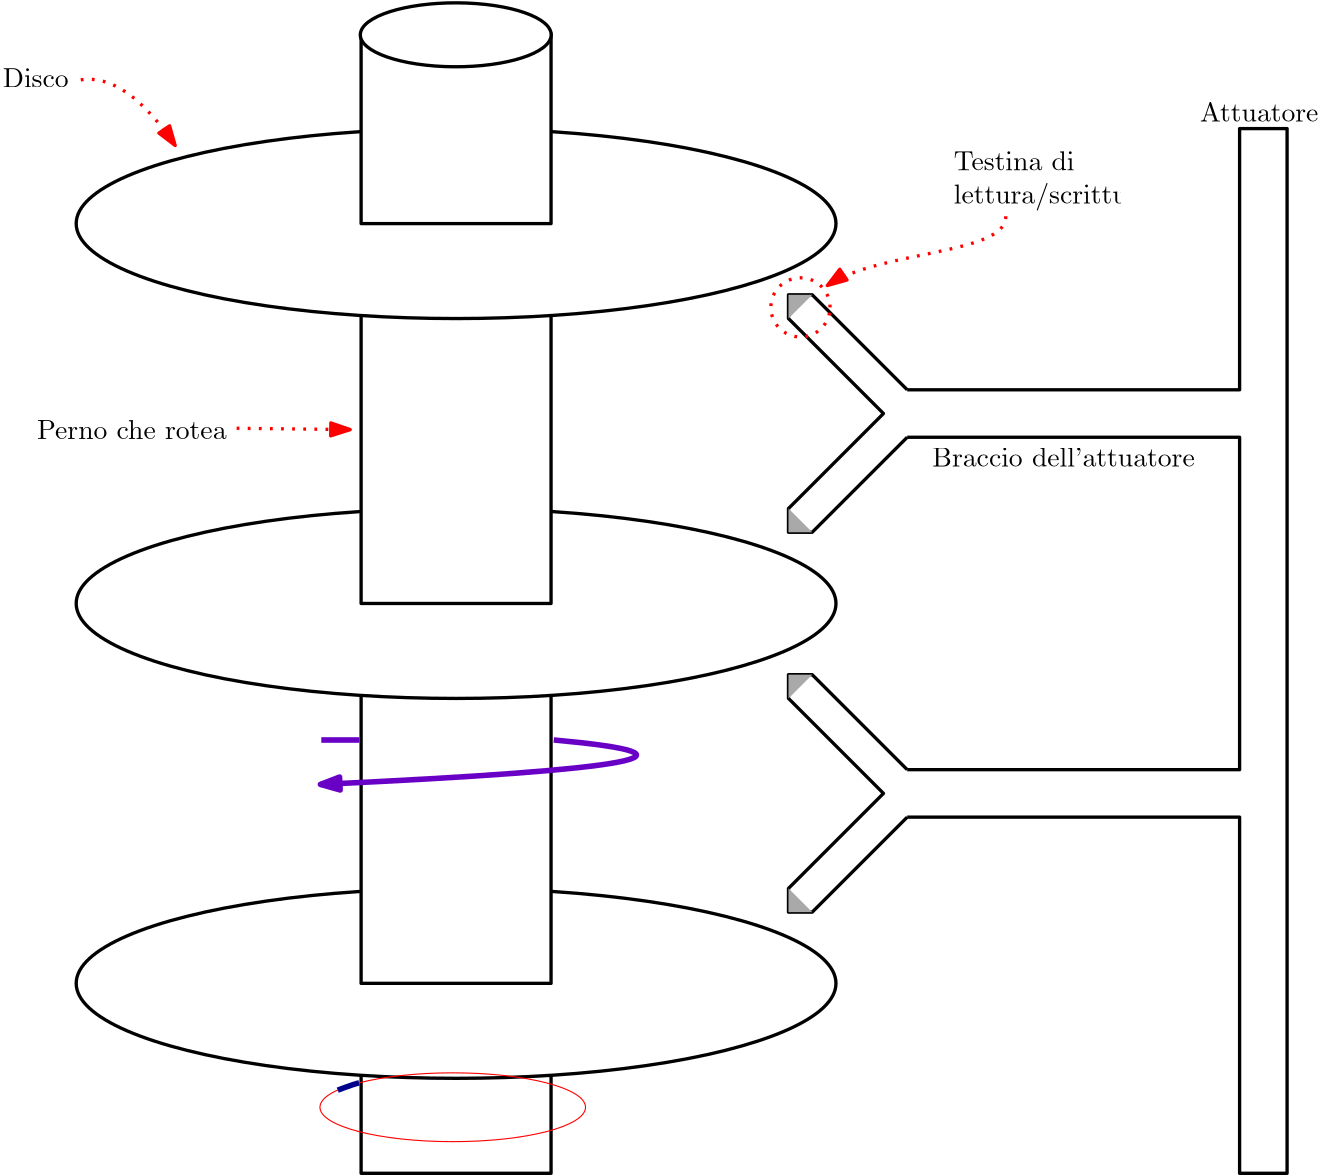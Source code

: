 <?xml version="1.0"?>
<!DOCTYPE ipe SYSTEM "ipe.dtd">
<ipe version="70218" creator="Ipe 7.2.28">
<info created="D:20231202114304" modified="D:20231202114859"/>
<ipestyle name="basic">
<symbol name="arrow/arc(spx)">
<path stroke="sym-stroke" fill="sym-stroke" pen="sym-pen">
0 0 m
-1 0.333 l
-1 -0.333 l
h
</path>
</symbol>
<symbol name="arrow/farc(spx)">
<path stroke="sym-stroke" fill="white" pen="sym-pen">
0 0 m
-1 0.333 l
-1 -0.333 l
h
</path>
</symbol>
<symbol name="arrow/ptarc(spx)">
<path stroke="sym-stroke" fill="sym-stroke" pen="sym-pen">
0 0 m
-1 0.333 l
-0.8 0 l
-1 -0.333 l
h
</path>
</symbol>
<symbol name="arrow/fptarc(spx)">
<path stroke="sym-stroke" fill="white" pen="sym-pen">
0 0 m
-1 0.333 l
-0.8 0 l
-1 -0.333 l
h
</path>
</symbol>
<symbol name="mark/circle(sx)" transformations="translations">
<path fill="sym-stroke">
0.6 0 0 0.6 0 0 e
0.4 0 0 0.4 0 0 e
</path>
</symbol>
<symbol name="mark/disk(sx)" transformations="translations">
<path fill="sym-stroke">
0.6 0 0 0.6 0 0 e
</path>
</symbol>
<symbol name="mark/fdisk(sfx)" transformations="translations">
<group>
<path fill="sym-fill">
0.5 0 0 0.5 0 0 e
</path>
<path fill="sym-stroke" fillrule="eofill">
0.6 0 0 0.6 0 0 e
0.4 0 0 0.4 0 0 e
</path>
</group>
</symbol>
<symbol name="mark/box(sx)" transformations="translations">
<path fill="sym-stroke" fillrule="eofill">
-0.6 -0.6 m
0.6 -0.6 l
0.6 0.6 l
-0.6 0.6 l
h
-0.4 -0.4 m
0.4 -0.4 l
0.4 0.4 l
-0.4 0.4 l
h
</path>
</symbol>
<symbol name="mark/square(sx)" transformations="translations">
<path fill="sym-stroke">
-0.6 -0.6 m
0.6 -0.6 l
0.6 0.6 l
-0.6 0.6 l
h
</path>
</symbol>
<symbol name="mark/fsquare(sfx)" transformations="translations">
<group>
<path fill="sym-fill">
-0.5 -0.5 m
0.5 -0.5 l
0.5 0.5 l
-0.5 0.5 l
h
</path>
<path fill="sym-stroke" fillrule="eofill">
-0.6 -0.6 m
0.6 -0.6 l
0.6 0.6 l
-0.6 0.6 l
h
-0.4 -0.4 m
0.4 -0.4 l
0.4 0.4 l
-0.4 0.4 l
h
</path>
</group>
</symbol>
<symbol name="mark/cross(sx)" transformations="translations">
<group>
<path fill="sym-stroke">
-0.43 -0.57 m
0.57 0.43 l
0.43 0.57 l
-0.57 -0.43 l
h
</path>
<path fill="sym-stroke">
-0.43 0.57 m
0.57 -0.43 l
0.43 -0.57 l
-0.57 0.43 l
h
</path>
</group>
</symbol>
<symbol name="arrow/fnormal(spx)">
<path stroke="sym-stroke" fill="white" pen="sym-pen">
0 0 m
-1 0.333 l
-1 -0.333 l
h
</path>
</symbol>
<symbol name="arrow/pointed(spx)">
<path stroke="sym-stroke" fill="sym-stroke" pen="sym-pen">
0 0 m
-1 0.333 l
-0.8 0 l
-1 -0.333 l
h
</path>
</symbol>
<symbol name="arrow/fpointed(spx)">
<path stroke="sym-stroke" fill="white" pen="sym-pen">
0 0 m
-1 0.333 l
-0.8 0 l
-1 -0.333 l
h
</path>
</symbol>
<symbol name="arrow/linear(spx)">
<path stroke="sym-stroke" pen="sym-pen">
-1 0.333 m
0 0 l
-1 -0.333 l
</path>
</symbol>
<symbol name="arrow/fdouble(spx)">
<path stroke="sym-stroke" fill="white" pen="sym-pen">
0 0 m
-1 0.333 l
-1 -0.333 l
h
-1 0 m
-2 0.333 l
-2 -0.333 l
h
</path>
</symbol>
<symbol name="arrow/double(spx)">
<path stroke="sym-stroke" fill="sym-stroke" pen="sym-pen">
0 0 m
-1 0.333 l
-1 -0.333 l
h
-1 0 m
-2 0.333 l
-2 -0.333 l
h
</path>
</symbol>
<symbol name="arrow/mid-normal(spx)">
<path stroke="sym-stroke" fill="sym-stroke" pen="sym-pen">
0.5 0 m
-0.5 0.333 l
-0.5 -0.333 l
h
</path>
</symbol>
<symbol name="arrow/mid-fnormal(spx)">
<path stroke="sym-stroke" fill="white" pen="sym-pen">
0.5 0 m
-0.5 0.333 l
-0.5 -0.333 l
h
</path>
</symbol>
<symbol name="arrow/mid-pointed(spx)">
<path stroke="sym-stroke" fill="sym-stroke" pen="sym-pen">
0.5 0 m
-0.5 0.333 l
-0.3 0 l
-0.5 -0.333 l
h
</path>
</symbol>
<symbol name="arrow/mid-fpointed(spx)">
<path stroke="sym-stroke" fill="white" pen="sym-pen">
0.5 0 m
-0.5 0.333 l
-0.3 0 l
-0.5 -0.333 l
h
</path>
</symbol>
<symbol name="arrow/mid-double(spx)">
<path stroke="sym-stroke" fill="sym-stroke" pen="sym-pen">
1 0 m
0 0.333 l
0 -0.333 l
h
0 0 m
-1 0.333 l
-1 -0.333 l
h
</path>
</symbol>
<symbol name="arrow/mid-fdouble(spx)">
<path stroke="sym-stroke" fill="white" pen="sym-pen">
1 0 m
0 0.333 l
0 -0.333 l
h
0 0 m
-1 0.333 l
-1 -0.333 l
h
</path>
</symbol>
<anglesize name="22.5 deg" value="22.5"/>
<anglesize name="30 deg" value="30"/>
<anglesize name="45 deg" value="45"/>
<anglesize name="60 deg" value="60"/>
<anglesize name="90 deg" value="90"/>
<arrowsize name="large" value="10"/>
<arrowsize name="small" value="5"/>
<arrowsize name="tiny" value="3"/>
<color name="blue" value="0 0 1"/>
<color name="brown" value="0.647 0.165 0.165"/>
<color name="darkblue" value="0 0 0.545"/>
<color name="darkcyan" value="0 0.545 0.545"/>
<color name="darkgray" value="0.663"/>
<color name="darkgreen" value="0 0.392 0"/>
<color name="darkmagenta" value="0.545 0 0.545"/>
<color name="darkorange" value="1 0.549 0"/>
<color name="darkred" value="0.545 0 0"/>
<color name="gold" value="1 0.843 0"/>
<color name="gray" value="0.745"/>
<color name="green" value="0 1 0"/>
<color name="lightblue" value="0.678 0.847 0.902"/>
<color name="lightcyan" value="0.878 1 1"/>
<color name="lightgray" value="0.827"/>
<color name="lightgreen" value="0.565 0.933 0.565"/>
<color name="lightyellow" value="1 1 0.878"/>
<color name="navy" value="0 0 0.502"/>
<color name="orange" value="1 0.647 0"/>
<color name="pink" value="1 0.753 0.796"/>
<color name="purple" value="0.627 0.125 0.941"/>
<color name="red" value="1 0 0"/>
<color name="seagreen" value="0.18 0.545 0.341"/>
<color name="turquoise" value="0.251 0.878 0.816"/>
<color name="violet" value="0.933 0.51 0.933"/>
<color name="yellow" value="1 1 0"/>
<dashstyle name="dash dot dotted" value="[4 2 1 2 1 2] 0"/>
<dashstyle name="dash dotted" value="[4 2 1 2] 0"/>
<dashstyle name="dashed" value="[4] 0"/>
<dashstyle name="dotted" value="[1 3] 0"/>
<gridsize name="10 pts (~3.5 mm)" value="10"/>
<gridsize name="14 pts (~5 mm)" value="14"/>
<gridsize name="16 pts (~6 mm)" value="16"/>
<gridsize name="20 pts (~7 mm)" value="20"/>
<gridsize name="28 pts (~10 mm)" value="28"/>
<gridsize name="32 pts (~12 mm)" value="32"/>
<gridsize name="4 pts" value="4"/>
<gridsize name="56 pts (~20 mm)" value="56"/>
<gridsize name="8 pts (~3 mm)" value="8"/>
<opacity name="10%" value="0.1"/>
<opacity name="30%" value="0.3"/>
<opacity name="50%" value="0.5"/>
<opacity name="75%" value="0.75"/>
<pen name="fat" value="1.2"/>
<pen name="heavier" value="0.8"/>
<pen name="ultrafat" value="2"/>
<symbolsize name="large" value="5"/>
<symbolsize name="small" value="2"/>
<symbolsize name="tiny" value="1.1"/>
<textsize name="Huge" value="\Huge"/>
<textsize name="LARGE" value="\LARGE"/>
<textsize name="Large" value="\Large"/>
<textsize name="footnote" value="\footnotesize"/>
<textsize name="huge" value="\huge"/>
<textsize name="large" value="\large"/>
<textsize name="script" value="\scriptsize"/>
<textsize name="small" value="\small"/>
<textsize name="tiny" value="\tiny"/>
<textstyle name="center" begin="\begin{center}" end="\end{center}"/>
<textstyle name="item" begin="\begin{itemize}\item{}" end="\end{itemize}"/>
<textstyle name="itemize" begin="\begin{itemize}" end="\end{itemize}"/>
<tiling name="falling" angle="-60" step="4" width="1"/>
<tiling name="rising" angle="30" step="4" width="1"/>
</ipestyle>
<page>
<layer name="alpha"/>
<view layers="alpha" active="alpha"/>
<path layer="alpha" matrix="2.13687 0 0 2.13687 -326.2 -703.887" stroke="black" fill="white" pen="fat">
240 496 m
240 528 l
272 528 l
272 496 l
h
</path>
<path matrix="2.13687 0 0 0.534217 -326.2 82.4808" stroke="black" fill="1" pen="fat">
64 0 0 64 256 640 e
</path>
<path matrix="2.13687 0 0 2.13687 -326.2 -703.887" stroke="black" fill="white" pen="fat">
272 528 m
272 592 l
240 592 l
240 528 l
h
</path>
<path matrix="2.13687 0 0 0.534217 -326.2 219.24" stroke="black" fill="1" pen="fat">
64 0 0 64 256 640 e
</path>
<path matrix="2.13687 0 0 2.13687 -326.2 -567.127" stroke="black" fill="white" pen="fat">
272 528 m
272 592 l
240 592 l
240 528 l
h
</path>
<path matrix="2.13687 0 0 0.534217 -326.2 356" stroke="black" fill="1" pen="fat">
64 0 0 64 256 640 e
</path>
<path matrix="2.13687 0 0 2.13687 -326.2 -703.887" stroke="black" fill="white" pen="fat">
272 656 m
272 688 l
240 688 l
240 656 l
h
</path>
<path matrix="2.13687 0 0 2.13687 -326.2 -703.887" stroke="black" fill="white" pen="fat">
332 556 m
316 540 l
312 540 l
312 544 l
316 548 l
328 560 l
312 576 l
312 580 l
316 580 l
332 564 l
332 564 l
</path>
<path matrix="2.13687 0 0 2.13687 -326.2 -567.127" stroke="black" fill="white" pen="fat">
332 556 m
316 540 l
312 540 l
312 544 l
316 548 l
328 560 l
312 576 l
312 580 l
316 580 l
332 564 l
332 564 l
</path>
<path matrix="2.13687 0 0 2.13687 -326.2 -703.887" stroke="black" pen="fat">
332 620 m
388 620 l
388 564 l
332 564 l
</path>
<path matrix="2.13687 0 0 2.13687 -326.2 -703.887" stroke="black" pen="fat">
332 628 m
388 628 l
388 672 l
396 672 l
396 496 l
388 496 l
388 556 l
332 556 l
</path>
<path matrix="2.13687 0 0 2.13687 -326.2 -703.887" fill="darkgray">
312 640 m
316 644 l
312 644 l
312 640 l
</path>
<path matrix="2.13687 0 0 2.13687 -326.2 -840.646" fill="darkgray">
312 640 m
316 644 l
312 644 l
312 640 l
</path>
<path matrix="2.13687 0 0 2.13687 -326.2 -703.887" fill="darkgray">
312 544 m
316 540 l
312 540 l
</path>
<path matrix="2.13687 0 0 2.13687 -326.2 -567.127" fill="darkgray">
312 544 m
316 540 l
312 540 l
</path>
<text matrix="1 0 0 1 -4 36" transformations="translations" pos="404 688" stroke="black" type="minipage" width="60" height="13.164" depth="8.2" valign="top">Testina di \\ lettura/scrittura</text>
<path stroke="red" dash="dotted" pen="fat">
10.6565 0 0 10.6565 344.814 667.734 e
</path>
<path stroke="red" dash="dotted" pen="fat" arrow="normal/normal">
418.727 700.535 m
418.951 686.606
373.345 688.403
354.474 675.597 c
</path>
<text matrix="1 0 0 1 -39.7648 -5.39183" transformations="translations" pos="432.06 615.807" stroke="black" type="label" width="94.562" height="6.918" depth="0" valign="baseline">Braccio dell&apos;attuatore</text>
<text matrix="1 0 0 1 56.614 118.845" transformations="translations" pos="432.06 615.807" stroke="black" type="label" width="42.646" height="6.808" depth="0" valign="baseline">Attuatore</text>
<path matrix="0.109884 0.315558 -0.942027 0.0368087 920.021 668.167" stroke="black" fill="white" pen="fat">
36.2215 0 0 36.2215 220 768 e
</path>
<text matrix="1 0 0 1 -374.411 131.16" transformations="translations" pos="432.06 615.807" stroke="black" type="label" width="23.717" height="6.808" depth="0" valign="baseline">Disco</text>
<path stroke="red" fill="white" dash="dotted" pen="fat" arrow="normal/normal">
85.7244 749.648 m
101.98 752.111
119.714 726.003 c
</path>
<text matrix="1 0 0 1 -362.096 4.56224" transformations="translations" pos="432.06 615.807" stroke="black" type="label" width="68.272" height="6.918" depth="0" valign="baseline">Perno che rotea</text>
<path stroke="red" fill="white" dash="dotted" pen="fat" arrow="normal/normal">
141.834 624.22 m
182.719 623.728 l
</path>
<path matrix="0.334169 0 0 1 124.147 0.0934579" stroke="0.408 0.004 0.773" pen="ultrafat">
144.139 511.894 m
185.252 511.894 l
</path>
<path stroke="0.408 0.004 0.773" pen="ultrafat" arrow="normal/normal">
256 512 m
344 504
172 496 c
</path>
<path matrix="0.992451 0 0 0.257155 1.29719 284.118" stroke="red">
48.1664 0 0 48.1664 220 372 e
</path>
<path stroke="darkblue" pen="ultrafat">
178.226 385.928 m
179.827 386.564
184.716 388.318
185.593 388.471
185.922 388.537 c
</path>
</page>
</ipe>
